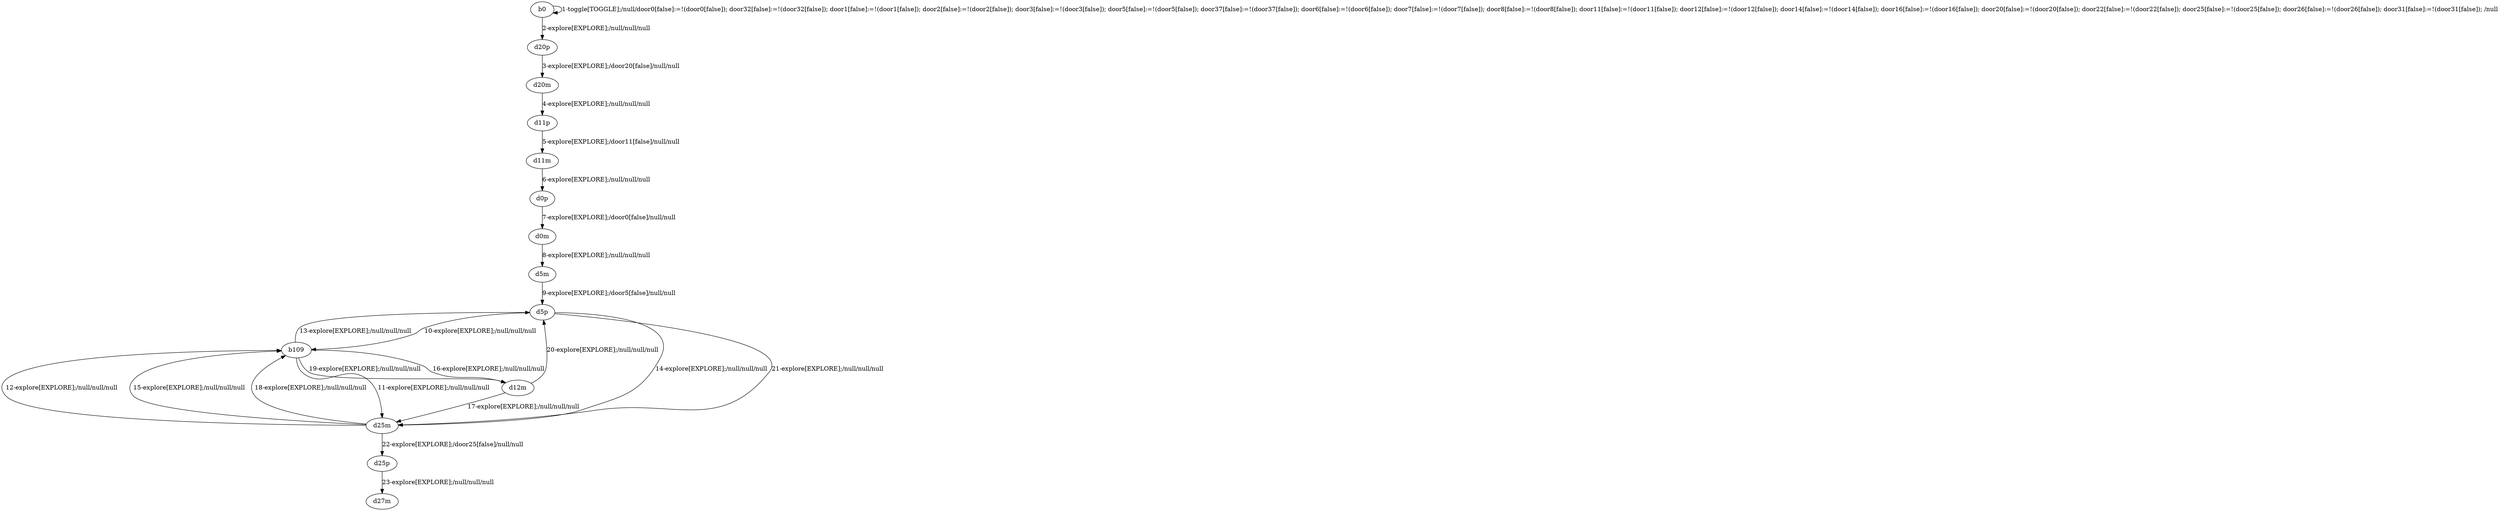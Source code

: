 # Total number of goals covered by this test: 1
# b109 --> d5p

digraph g {
"b0" -> "b0" [label = "1-toggle[TOGGLE];/null/door0[false]:=!(door0[false]); door32[false]:=!(door32[false]); door1[false]:=!(door1[false]); door2[false]:=!(door2[false]); door3[false]:=!(door3[false]); door5[false]:=!(door5[false]); door37[false]:=!(door37[false]); door6[false]:=!(door6[false]); door7[false]:=!(door7[false]); door8[false]:=!(door8[false]); door11[false]:=!(door11[false]); door12[false]:=!(door12[false]); door14[false]:=!(door14[false]); door16[false]:=!(door16[false]); door20[false]:=!(door20[false]); door22[false]:=!(door22[false]); door25[false]:=!(door25[false]); door26[false]:=!(door26[false]); door31[false]:=!(door31[false]); /null"];
"b0" -> "d20p" [label = "2-explore[EXPLORE];/null/null/null"];
"d20p" -> "d20m" [label = "3-explore[EXPLORE];/door20[false]/null/null"];
"d20m" -> "d11p" [label = "4-explore[EXPLORE];/null/null/null"];
"d11p" -> "d11m" [label = "5-explore[EXPLORE];/door11[false]/null/null"];
"d11m" -> "d0p" [label = "6-explore[EXPLORE];/null/null/null"];
"d0p" -> "d0m" [label = "7-explore[EXPLORE];/door0[false]/null/null"];
"d0m" -> "d5m" [label = "8-explore[EXPLORE];/null/null/null"];
"d5m" -> "d5p" [label = "9-explore[EXPLORE];/door5[false]/null/null"];
"d5p" -> "b109" [label = "10-explore[EXPLORE];/null/null/null"];
"b109" -> "d25m" [label = "11-explore[EXPLORE];/null/null/null"];
"d25m" -> "b109" [label = "12-explore[EXPLORE];/null/null/null"];
"b109" -> "d5p" [label = "13-explore[EXPLORE];/null/null/null"];
"d5p" -> "d25m" [label = "14-explore[EXPLORE];/null/null/null"];
"d25m" -> "b109" [label = "15-explore[EXPLORE];/null/null/null"];
"b109" -> "d12m" [label = "16-explore[EXPLORE];/null/null/null"];
"d12m" -> "d25m" [label = "17-explore[EXPLORE];/null/null/null"];
"d25m" -> "b109" [label = "18-explore[EXPLORE];/null/null/null"];
"b109" -> "d12m" [label = "19-explore[EXPLORE];/null/null/null"];
"d12m" -> "d5p" [label = "20-explore[EXPLORE];/null/null/null"];
"d5p" -> "d25m" [label = "21-explore[EXPLORE];/null/null/null"];
"d25m" -> "d25p" [label = "22-explore[EXPLORE];/door25[false]/null/null"];
"d25p" -> "d27m" [label = "23-explore[EXPLORE];/null/null/null"];
}